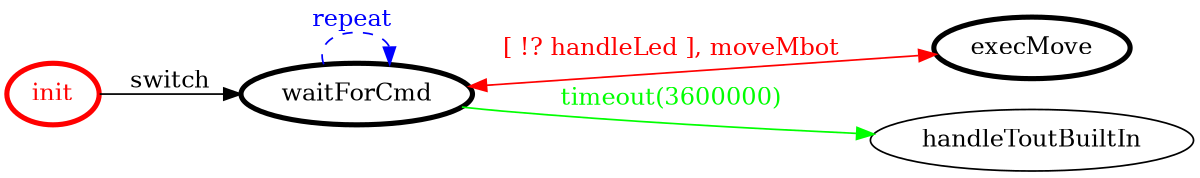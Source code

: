 /*
*
* A GraphViz DOT FSM description 
* Please use a GraphViz visualizer (like http://www.webgraphviz.com)
*  
*/

digraph finite_state_machine {
	rankdir=LR
	size="8,5"
	
	init [ color = red ][ fontcolor = red ][ penwidth = 3 ]
	execMove [ color = black ][ fontcolor = black ][ penwidth = 3 ]
	waitForCmd [ color = black ][ fontcolor = black ][ penwidth = 3 ]
	
	waitForCmd -> handleToutBuiltIn [ label = "timeout(3600000)" ][ color = green ][ fontcolor = green ]
	init -> waitForCmd [ label = "switch" ][ color = black ][ fontcolor = black ]
	waitForCmd -> execMove [ label = "[ !? handleLed ], moveMbot" ][ color = red ][ fontcolor = red ][ dir = both ]
	waitForCmd -> waitForCmd [ label = "repeat "][ style = dashed ][ color = blue ][ fontcolor = blue ]
}
